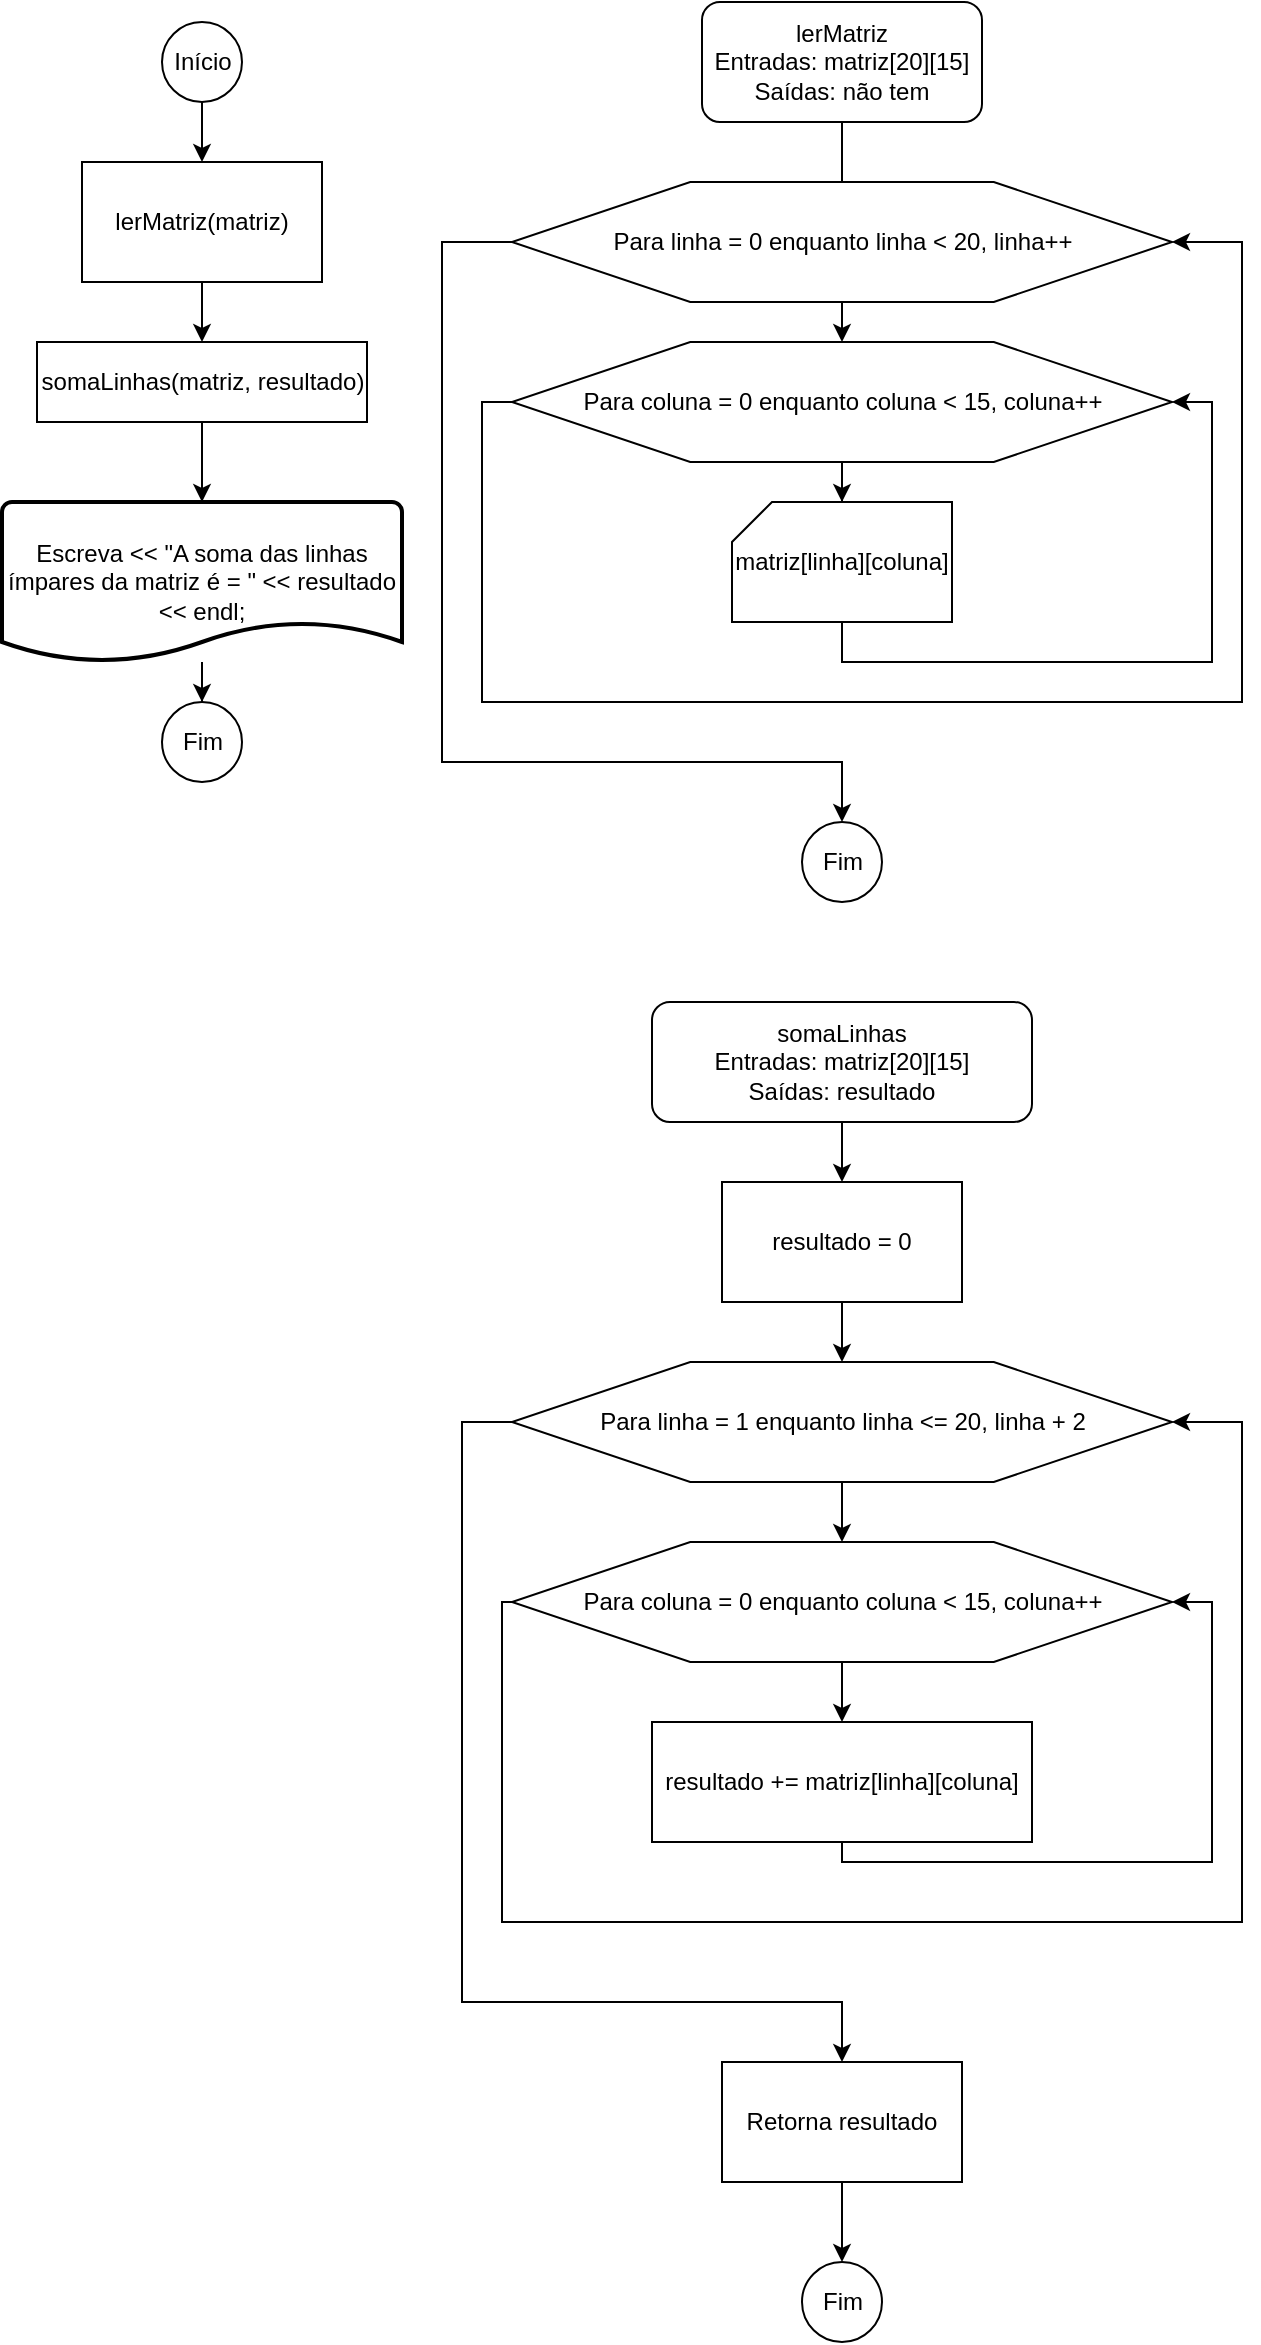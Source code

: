 <mxfile version="18.1.3" type="device"><diagram id="bbVqIK3rlbU4M5Q3dX5K" name="Página-1"><mxGraphModel dx="517" dy="719" grid="1" gridSize="10" guides="1" tooltips="1" connect="1" arrows="1" fold="1" page="1" pageScale="1" pageWidth="827" pageHeight="1169" math="0" shadow="0"><root><mxCell id="0"/><mxCell id="1" parent="0"/><mxCell id="lDd88DYu9vEMT4xqerbl-37" value="" style="edgeStyle=orthogonalEdgeStyle;rounded=0;orthogonalLoop=1;jettySize=auto;html=1;" edge="1" parent="1" source="lDd88DYu9vEMT4xqerbl-1" target="lDd88DYu9vEMT4xqerbl-2"><mxGeometry relative="1" as="geometry"/></mxCell><mxCell id="lDd88DYu9vEMT4xqerbl-1" value="Início" style="verticalLabelPosition=middle;verticalAlign=middle;html=1;shape=mxgraph.flowchart.on-page_reference;labelPosition=center;align=center;" vertex="1" parent="1"><mxGeometry x="220" y="20" width="40" height="40" as="geometry"/></mxCell><mxCell id="lDd88DYu9vEMT4xqerbl-38" value="" style="edgeStyle=orthogonalEdgeStyle;rounded=0;orthogonalLoop=1;jettySize=auto;html=1;" edge="1" parent="1" source="lDd88DYu9vEMT4xqerbl-2" target="lDd88DYu9vEMT4xqerbl-3"><mxGeometry relative="1" as="geometry"/></mxCell><mxCell id="lDd88DYu9vEMT4xqerbl-2" value="lerMatriz(matriz)" style="rounded=0;whiteSpace=wrap;html=1;" vertex="1" parent="1"><mxGeometry x="180" y="90" width="120" height="60" as="geometry"/></mxCell><mxCell id="lDd88DYu9vEMT4xqerbl-41" value="" style="edgeStyle=orthogonalEdgeStyle;rounded=0;orthogonalLoop=1;jettySize=auto;html=1;" edge="1" parent="1" source="lDd88DYu9vEMT4xqerbl-3" target="lDd88DYu9vEMT4xqerbl-40"><mxGeometry relative="1" as="geometry"/></mxCell><mxCell id="lDd88DYu9vEMT4xqerbl-3" value="somaLinhas(matriz, resultado)" style="rounded=0;whiteSpace=wrap;html=1;" vertex="1" parent="1"><mxGeometry x="157.5" y="180" width="165" height="40" as="geometry"/></mxCell><mxCell id="lDd88DYu9vEMT4xqerbl-5" value="Fim" style="verticalLabelPosition=middle;verticalAlign=middle;html=1;shape=mxgraph.flowchart.on-page_reference;labelPosition=center;align=center;" vertex="1" parent="1"><mxGeometry x="220" y="360" width="40" height="40" as="geometry"/></mxCell><mxCell id="lDd88DYu9vEMT4xqerbl-11" value="" style="edgeStyle=orthogonalEdgeStyle;rounded=0;orthogonalLoop=1;jettySize=auto;html=1;" edge="1" parent="1" source="lDd88DYu9vEMT4xqerbl-8" target="lDd88DYu9vEMT4xqerbl-10"><mxGeometry relative="1" as="geometry"/></mxCell><mxCell id="lDd88DYu9vEMT4xqerbl-8" value="lerMatriz&lt;br&gt;Entradas: matriz[20][15]&lt;br&gt;Saídas: não tem" style="rounded=1;whiteSpace=wrap;html=1;" vertex="1" parent="1"><mxGeometry x="490" y="10" width="140" height="60" as="geometry"/></mxCell><mxCell id="lDd88DYu9vEMT4xqerbl-17" style="edgeStyle=orthogonalEdgeStyle;rounded=0;orthogonalLoop=1;jettySize=auto;html=1;entryX=0.5;entryY=0;entryDx=0;entryDy=0;entryPerimeter=0;" edge="1" parent="1" source="lDd88DYu9vEMT4xqerbl-9" target="lDd88DYu9vEMT4xqerbl-16"><mxGeometry relative="1" as="geometry"><Array as="points"><mxPoint x="360" y="130"/><mxPoint x="360" y="390"/><mxPoint x="560" y="390"/></Array></mxGeometry></mxCell><mxCell id="lDd88DYu9vEMT4xqerbl-9" value="Para linha = 0 enquanto linha &amp;lt; 20, linha++" style="verticalLabelPosition=middle;verticalAlign=middle;html=1;shape=hexagon;perimeter=hexagonPerimeter2;arcSize=6;size=0.27;labelPosition=center;align=center;" vertex="1" parent="1"><mxGeometry x="395" y="100" width="330" height="60" as="geometry"/></mxCell><mxCell id="lDd88DYu9vEMT4xqerbl-13" value="" style="edgeStyle=orthogonalEdgeStyle;rounded=0;orthogonalLoop=1;jettySize=auto;html=1;" edge="1" parent="1" source="lDd88DYu9vEMT4xqerbl-10" target="lDd88DYu9vEMT4xqerbl-12"><mxGeometry relative="1" as="geometry"/></mxCell><mxCell id="lDd88DYu9vEMT4xqerbl-15" style="edgeStyle=orthogonalEdgeStyle;rounded=0;orthogonalLoop=1;jettySize=auto;html=1;entryX=1;entryY=0.5;entryDx=0;entryDy=0;" edge="1" parent="1" source="lDd88DYu9vEMT4xqerbl-10" target="lDd88DYu9vEMT4xqerbl-9"><mxGeometry relative="1" as="geometry"><Array as="points"><mxPoint x="380" y="210"/><mxPoint x="380" y="360"/><mxPoint x="760" y="360"/><mxPoint x="760" y="130"/></Array></mxGeometry></mxCell><mxCell id="lDd88DYu9vEMT4xqerbl-10" value="Para coluna = 0 enquanto coluna &amp;lt; 15, coluna++" style="verticalLabelPosition=middle;verticalAlign=middle;html=1;shape=hexagon;perimeter=hexagonPerimeter2;arcSize=6;size=0.27;labelPosition=center;align=center;" vertex="1" parent="1"><mxGeometry x="395" y="180" width="330" height="60" as="geometry"/></mxCell><mxCell id="lDd88DYu9vEMT4xqerbl-14" style="edgeStyle=orthogonalEdgeStyle;rounded=0;orthogonalLoop=1;jettySize=auto;html=1;entryX=1;entryY=0.5;entryDx=0;entryDy=0;" edge="1" parent="1" source="lDd88DYu9vEMT4xqerbl-12" target="lDd88DYu9vEMT4xqerbl-10"><mxGeometry relative="1" as="geometry"><Array as="points"><mxPoint x="560" y="340"/><mxPoint x="745" y="340"/><mxPoint x="745" y="210"/></Array></mxGeometry></mxCell><mxCell id="lDd88DYu9vEMT4xqerbl-12" value="matriz[linha][coluna]" style="verticalLabelPosition=middle;verticalAlign=middle;html=1;shape=card;whiteSpace=wrap;size=20;arcSize=12;labelPosition=center;align=center;" vertex="1" parent="1"><mxGeometry x="505" y="260" width="110" height="60" as="geometry"/></mxCell><mxCell id="lDd88DYu9vEMT4xqerbl-16" value="Fim" style="verticalLabelPosition=middle;verticalAlign=middle;html=1;shape=mxgraph.flowchart.on-page_reference;labelPosition=center;align=center;" vertex="1" parent="1"><mxGeometry x="540" y="420" width="40" height="40" as="geometry"/></mxCell><mxCell id="lDd88DYu9vEMT4xqerbl-24" value="" style="edgeStyle=orthogonalEdgeStyle;rounded=0;orthogonalLoop=1;jettySize=auto;html=1;" edge="1" parent="1" source="lDd88DYu9vEMT4xqerbl-18" target="lDd88DYu9vEMT4xqerbl-23"><mxGeometry relative="1" as="geometry"/></mxCell><mxCell id="lDd88DYu9vEMT4xqerbl-18" value="somaLinhas&lt;br&gt;Entradas: matriz[20][15]&lt;br&gt;Saídas: resultado" style="rounded=1;whiteSpace=wrap;html=1;" vertex="1" parent="1"><mxGeometry x="465" y="510" width="190" height="60" as="geometry"/></mxCell><mxCell id="lDd88DYu9vEMT4xqerbl-27" value="" style="edgeStyle=orthogonalEdgeStyle;rounded=0;orthogonalLoop=1;jettySize=auto;html=1;" edge="1" parent="1" source="lDd88DYu9vEMT4xqerbl-20" target="lDd88DYu9vEMT4xqerbl-21"><mxGeometry relative="1" as="geometry"/></mxCell><mxCell id="lDd88DYu9vEMT4xqerbl-35" style="edgeStyle=orthogonalEdgeStyle;rounded=0;orthogonalLoop=1;jettySize=auto;html=1;" edge="1" parent="1" source="lDd88DYu9vEMT4xqerbl-20" target="lDd88DYu9vEMT4xqerbl-33"><mxGeometry relative="1" as="geometry"><Array as="points"><mxPoint x="370" y="720"/><mxPoint x="370" y="1010"/><mxPoint x="560" y="1010"/></Array></mxGeometry></mxCell><mxCell id="lDd88DYu9vEMT4xqerbl-20" value="Para linha = 1 enquanto linha &amp;lt;= 20, linha + 2" style="verticalLabelPosition=middle;verticalAlign=middle;html=1;shape=hexagon;perimeter=hexagonPerimeter2;arcSize=6;size=0.27;labelPosition=center;align=center;" vertex="1" parent="1"><mxGeometry x="395" y="690" width="330" height="60" as="geometry"/></mxCell><mxCell id="lDd88DYu9vEMT4xqerbl-29" value="" style="edgeStyle=orthogonalEdgeStyle;rounded=0;orthogonalLoop=1;jettySize=auto;html=1;" edge="1" parent="1" source="lDd88DYu9vEMT4xqerbl-21" target="lDd88DYu9vEMT4xqerbl-28"><mxGeometry relative="1" as="geometry"/></mxCell><mxCell id="lDd88DYu9vEMT4xqerbl-31" style="edgeStyle=orthogonalEdgeStyle;rounded=0;orthogonalLoop=1;jettySize=auto;html=1;entryX=1;entryY=0.5;entryDx=0;entryDy=0;" edge="1" parent="1" source="lDd88DYu9vEMT4xqerbl-21" target="lDd88DYu9vEMT4xqerbl-20"><mxGeometry relative="1" as="geometry"><Array as="points"><mxPoint x="390" y="810"/><mxPoint x="390" y="970"/><mxPoint x="760" y="970"/><mxPoint x="760" y="720"/></Array></mxGeometry></mxCell><mxCell id="lDd88DYu9vEMT4xqerbl-21" value="Para coluna = 0 enquanto coluna &amp;lt; 15, coluna++" style="verticalLabelPosition=middle;verticalAlign=middle;html=1;shape=hexagon;perimeter=hexagonPerimeter2;arcSize=6;size=0.27;labelPosition=center;align=center;" vertex="1" parent="1"><mxGeometry x="395" y="780" width="330" height="60" as="geometry"/></mxCell><mxCell id="lDd88DYu9vEMT4xqerbl-26" value="" style="edgeStyle=orthogonalEdgeStyle;rounded=0;orthogonalLoop=1;jettySize=auto;html=1;" edge="1" parent="1" source="lDd88DYu9vEMT4xqerbl-23" target="lDd88DYu9vEMT4xqerbl-20"><mxGeometry relative="1" as="geometry"/></mxCell><mxCell id="lDd88DYu9vEMT4xqerbl-23" value="resultado = 0" style="rounded=0;whiteSpace=wrap;html=1;" vertex="1" parent="1"><mxGeometry x="500" y="600" width="120" height="60" as="geometry"/></mxCell><mxCell id="lDd88DYu9vEMT4xqerbl-30" style="edgeStyle=orthogonalEdgeStyle;rounded=0;orthogonalLoop=1;jettySize=auto;html=1;entryX=1;entryY=0.5;entryDx=0;entryDy=0;" edge="1" parent="1" source="lDd88DYu9vEMT4xqerbl-28" target="lDd88DYu9vEMT4xqerbl-21"><mxGeometry relative="1" as="geometry"><Array as="points"><mxPoint x="560" y="940"/><mxPoint x="745" y="940"/><mxPoint x="745" y="810"/></Array></mxGeometry></mxCell><mxCell id="lDd88DYu9vEMT4xqerbl-28" value="resultado += matriz[linha][coluna]" style="rounded=0;whiteSpace=wrap;html=1;" vertex="1" parent="1"><mxGeometry x="465" y="870" width="190" height="60" as="geometry"/></mxCell><mxCell id="lDd88DYu9vEMT4xqerbl-32" value="Fim" style="verticalLabelPosition=middle;verticalAlign=middle;html=1;shape=mxgraph.flowchart.on-page_reference;labelPosition=center;align=center;" vertex="1" parent="1"><mxGeometry x="540" y="1140" width="40" height="40" as="geometry"/></mxCell><mxCell id="lDd88DYu9vEMT4xqerbl-34" value="" style="edgeStyle=orthogonalEdgeStyle;rounded=0;orthogonalLoop=1;jettySize=auto;html=1;" edge="1" parent="1" source="lDd88DYu9vEMT4xqerbl-33" target="lDd88DYu9vEMT4xqerbl-32"><mxGeometry relative="1" as="geometry"/></mxCell><mxCell id="lDd88DYu9vEMT4xqerbl-33" value="Retorna resultado" style="rounded=0;whiteSpace=wrap;html=1;" vertex="1" parent="1"><mxGeometry x="500" y="1040" width="120" height="60" as="geometry"/></mxCell><mxCell id="lDd88DYu9vEMT4xqerbl-42" value="" style="edgeStyle=orthogonalEdgeStyle;rounded=0;orthogonalLoop=1;jettySize=auto;html=1;" edge="1" parent="1" source="lDd88DYu9vEMT4xqerbl-40" target="lDd88DYu9vEMT4xqerbl-5"><mxGeometry relative="1" as="geometry"/></mxCell><mxCell id="lDd88DYu9vEMT4xqerbl-40" value="Escreva &amp;lt;&amp;lt; &quot;A soma das linhas ímpares da matriz é = &quot; &amp;lt;&amp;lt; resultado &amp;lt;&amp;lt; endl;" style="strokeWidth=2;html=1;shape=mxgraph.flowchart.document2;whiteSpace=wrap;size=0.25;" vertex="1" parent="1"><mxGeometry x="140" y="260" width="200" height="80" as="geometry"/></mxCell></root></mxGraphModel></diagram></mxfile>